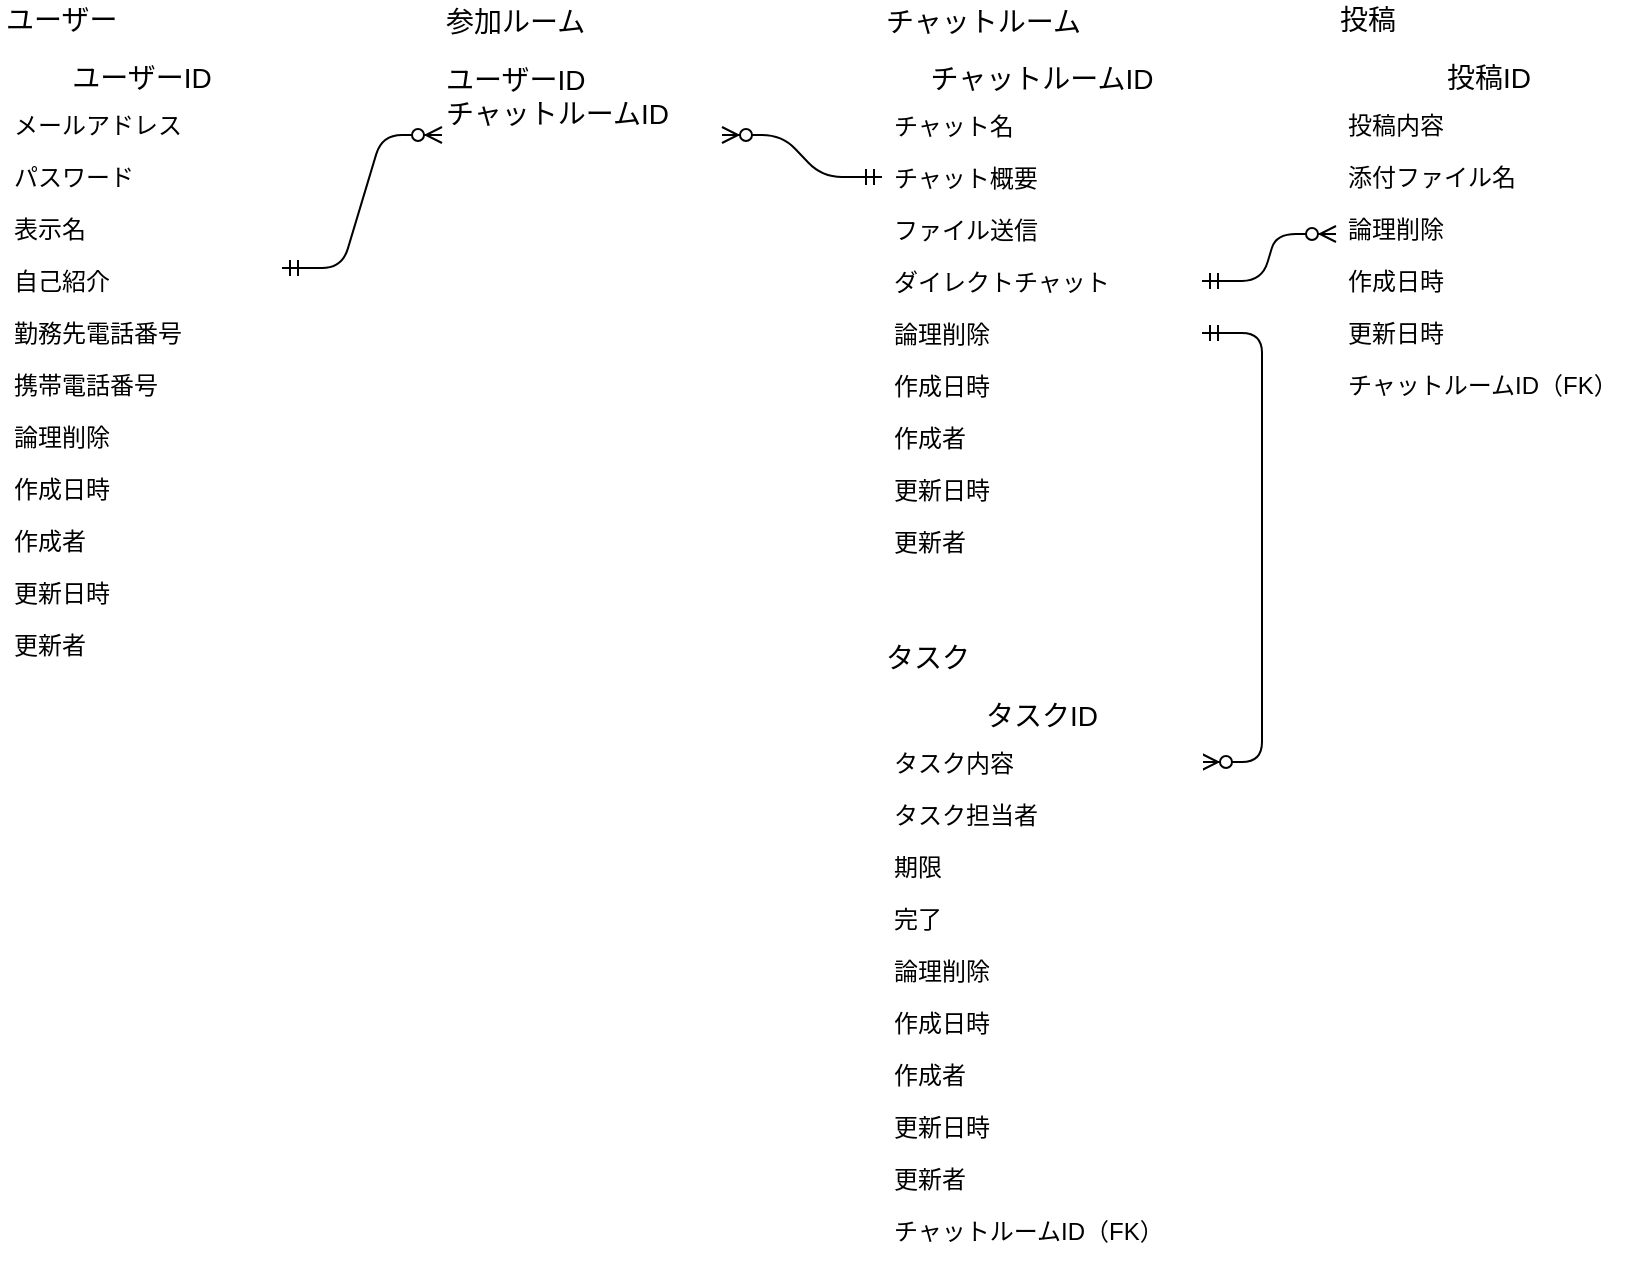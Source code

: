 <mxfile version="13.1.3">
    <diagram id="6hGFLwfOUW9BJ-s0fimq" name="Page-1">
        <mxGraphModel dx="1191" dy="675" grid="1" gridSize="10" guides="1" tooltips="1" connect="1" arrows="1" fold="1" page="1" pageScale="1" pageWidth="827" pageHeight="1169" math="0" shadow="0">
            <root>
                <mxCell id="0"/>
                <mxCell id="1" parent="0"/>
                <mxCell id="63" value="" style="group" parent="1" vertex="1" connectable="0">
                    <mxGeometry x="210" y="130" width="60" height="20" as="geometry"/>
                </mxCell>
                <mxCell id="130" value="ユーザーID" style="swimlane;fontStyle=0;childLayout=stackLayout;horizontal=1;startSize=22;horizontalStack=0;resizeParent=1;resizeParentMax=0;resizeLast=0;collapsible=1;marginBottom=0;align=center;fontSize=14;rounded=0;shadow=0;glass=0;strokeColor=#FFFFFF;strokeWidth=1;fillColor=none;gradientColor=none;" parent="1" vertex="1">
                    <mxGeometry y="40" width="140" height="308" as="geometry"/>
                </mxCell>
                <mxCell id="131" value="メールアドレス" style="text;strokeColor=none;fillColor=none;spacingLeft=4;spacingRight=4;overflow=hidden;rotatable=0;points=[[0,0.5],[1,0.5]];portConstraint=eastwest;fontSize=12;" parent="130" vertex="1">
                    <mxGeometry y="22" width="140" height="26" as="geometry"/>
                </mxCell>
                <mxCell id="132" value="パスワード" style="text;strokeColor=none;fillColor=none;spacingLeft=4;spacingRight=4;overflow=hidden;rotatable=0;points=[[0,0.5],[1,0.5]];portConstraint=eastwest;fontSize=12;" parent="130" vertex="1">
                    <mxGeometry y="48" width="140" height="26" as="geometry"/>
                </mxCell>
                <mxCell id="133" value="表示名" style="text;strokeColor=none;fillColor=none;spacingLeft=4;spacingRight=4;overflow=hidden;rotatable=0;points=[[0,0.5],[1,0.5]];portConstraint=eastwest;fontSize=12;" parent="130" vertex="1">
                    <mxGeometry y="74" width="140" height="26" as="geometry"/>
                </mxCell>
                <mxCell id="134" value="自己紹介" style="text;strokeColor=none;fillColor=none;spacingLeft=4;spacingRight=4;overflow=hidden;rotatable=0;points=[[0,0.5],[1,0.5]];portConstraint=eastwest;fontSize=12;" parent="130" vertex="1">
                    <mxGeometry y="100" width="140" height="26" as="geometry"/>
                </mxCell>
                <mxCell id="135" value="勤務先電話番号" style="text;strokeColor=none;fillColor=none;spacingLeft=4;spacingRight=4;overflow=hidden;rotatable=0;points=[[0,0.5],[1,0.5]];portConstraint=eastwest;fontSize=12;" parent="130" vertex="1">
                    <mxGeometry y="126" width="140" height="26" as="geometry"/>
                </mxCell>
                <mxCell id="212" value="携帯電話番号" style="text;strokeColor=none;fillColor=none;spacingLeft=4;spacingRight=4;overflow=hidden;rotatable=0;points=[[0,0.5],[1,0.5]];portConstraint=eastwest;fontSize=12;" parent="130" vertex="1">
                    <mxGeometry y="152" width="140" height="26" as="geometry"/>
                </mxCell>
                <mxCell id="136" value="論理削除" style="text;strokeColor=none;fillColor=none;spacingLeft=4;spacingRight=4;overflow=hidden;rotatable=0;points=[[0,0.5],[1,0.5]];portConstraint=eastwest;fontSize=12;" parent="130" vertex="1">
                    <mxGeometry y="178" width="140" height="26" as="geometry"/>
                </mxCell>
                <mxCell id="232" value="作成日時" style="text;strokeColor=none;fillColor=none;spacingLeft=4;spacingRight=4;overflow=hidden;rotatable=0;points=[[0,0.5],[1,0.5]];portConstraint=eastwest;fontSize=12;" vertex="1" parent="130">
                    <mxGeometry y="204" width="140" height="26" as="geometry"/>
                </mxCell>
                <mxCell id="233" value="作成者" style="text;strokeColor=none;fillColor=none;spacingLeft=4;spacingRight=4;overflow=hidden;rotatable=0;points=[[0,0.5],[1,0.5]];portConstraint=eastwest;fontSize=12;" vertex="1" parent="130">
                    <mxGeometry y="230" width="140" height="26" as="geometry"/>
                </mxCell>
                <mxCell id="234" value="更新日時" style="text;strokeColor=none;fillColor=none;spacingLeft=4;spacingRight=4;overflow=hidden;rotatable=0;points=[[0,0.5],[1,0.5]];portConstraint=eastwest;fontSize=12;" vertex="1" parent="130">
                    <mxGeometry y="256" width="140" height="26" as="geometry"/>
                </mxCell>
                <mxCell id="235" value="更新者" style="text;strokeColor=none;fillColor=none;spacingLeft=4;spacingRight=4;overflow=hidden;rotatable=0;points=[[0,0.5],[1,0.5]];portConstraint=eastwest;fontSize=12;" vertex="1" parent="130">
                    <mxGeometry y="282" width="140" height="26" as="geometry"/>
                </mxCell>
                <mxCell id="142" value="チャットルームID" style="swimlane;fontStyle=0;childLayout=stackLayout;horizontal=1;startSize=22;horizontalStack=0;resizeParent=1;resizeParentMax=0;resizeLast=0;collapsible=1;marginBottom=0;align=center;fontSize=14;rounded=0;shadow=0;glass=0;strokeColor=#FFFFFF;strokeWidth=1;fillColor=none;gradientColor=none;" parent="1" vertex="1">
                    <mxGeometry x="440" y="40.5" width="160" height="256" as="geometry"/>
                </mxCell>
                <mxCell id="143" value="チャット名" style="text;strokeColor=none;fillColor=none;spacingLeft=4;spacingRight=4;overflow=hidden;rotatable=0;points=[[0,0.5],[1,0.5]];portConstraint=eastwest;fontSize=12;" parent="142" vertex="1">
                    <mxGeometry y="22" width="160" height="26" as="geometry"/>
                </mxCell>
                <mxCell id="144" value="チャット概要" style="text;strokeColor=none;fillColor=none;spacingLeft=4;spacingRight=4;overflow=hidden;rotatable=0;points=[[0,0.5],[1,0.5]];portConstraint=eastwest;fontSize=12;" parent="142" vertex="1">
                    <mxGeometry y="48" width="160" height="26" as="geometry"/>
                </mxCell>
                <mxCell id="145" value="ファイル送信" style="text;strokeColor=none;fillColor=none;spacingLeft=4;spacingRight=4;overflow=hidden;rotatable=0;points=[[0,0.5],[1,0.5]];portConstraint=eastwest;fontSize=12;" parent="142" vertex="1">
                    <mxGeometry y="74" width="160" height="26" as="geometry"/>
                </mxCell>
                <mxCell id="146" value="ダイレクトチャット" style="text;strokeColor=none;fillColor=none;spacingLeft=4;spacingRight=4;overflow=hidden;rotatable=0;points=[[0,0.5],[1,0.5]];portConstraint=eastwest;fontSize=12;" parent="142" vertex="1">
                    <mxGeometry y="100" width="160" height="26" as="geometry"/>
                </mxCell>
                <mxCell id="147" value="論理削除" style="text;strokeColor=none;fillColor=none;spacingLeft=4;spacingRight=4;overflow=hidden;rotatable=0;points=[[0,0.5],[1,0.5]];portConstraint=eastwest;fontSize=12;" parent="142" vertex="1">
                    <mxGeometry y="126" width="160" height="26" as="geometry"/>
                </mxCell>
                <mxCell id="148" value="作成日時" style="text;strokeColor=none;fillColor=none;spacingLeft=4;spacingRight=4;overflow=hidden;rotatable=0;points=[[0,0.5],[1,0.5]];portConstraint=eastwest;fontSize=12;" parent="142" vertex="1">
                    <mxGeometry y="152" width="160" height="26" as="geometry"/>
                </mxCell>
                <mxCell id="188" value="作成者" style="text;strokeColor=none;fillColor=none;spacingLeft=4;spacingRight=4;overflow=hidden;rotatable=0;points=[[0,0.5],[1,0.5]];portConstraint=eastwest;fontSize=12;" parent="142" vertex="1">
                    <mxGeometry y="178" width="160" height="26" as="geometry"/>
                </mxCell>
                <mxCell id="237" value="更新日時" style="text;strokeColor=none;fillColor=none;spacingLeft=4;spacingRight=4;overflow=hidden;rotatable=0;points=[[0,0.5],[1,0.5]];portConstraint=eastwest;fontSize=12;" vertex="1" parent="142">
                    <mxGeometry y="204" width="160" height="26" as="geometry"/>
                </mxCell>
                <mxCell id="238" value="更新者" style="text;strokeColor=none;fillColor=none;spacingLeft=4;spacingRight=4;overflow=hidden;rotatable=0;points=[[0,0.5],[1,0.5]];portConstraint=eastwest;fontSize=12;" vertex="1" parent="142">
                    <mxGeometry y="230" width="160" height="26" as="geometry"/>
                </mxCell>
                <mxCell id="214" value="ユーザーID&#10;チャットルームID" style="swimlane;fontStyle=0;childLayout=stackLayout;horizontal=1;startSize=40;horizontalStack=0;resizeParent=1;resizeParentMax=0;resizeLast=0;collapsible=1;marginBottom=0;align=left;fontSize=14;rounded=0;shadow=0;glass=0;strokeColor=#FFFFFF;strokeWidth=1;fillColor=none;gradientColor=none;" parent="1" vertex="1">
                    <mxGeometry x="220" y="40.5" width="140" height="80" as="geometry"/>
                </mxCell>
                <mxCell id="138" value="ユーザー" style="text;html=1;strokeColor=none;fillColor=none;align=left;verticalAlign=middle;whiteSpace=wrap;rounded=0;shadow=0;glass=0;fontSize=14;" parent="1" vertex="1">
                    <mxGeometry y="13" width="140" height="20" as="geometry"/>
                </mxCell>
                <mxCell id="141" value="チャットルーム" style="text;html=1;strokeColor=none;fillColor=none;align=left;verticalAlign=middle;whiteSpace=wrap;rounded=0;shadow=0;glass=0;fontSize=14;" parent="1" vertex="1">
                    <mxGeometry x="440" y="13.5" width="140" height="20" as="geometry"/>
                </mxCell>
                <mxCell id="151" value="タスク" style="text;html=1;strokeColor=none;fillColor=none;align=left;verticalAlign=middle;whiteSpace=wrap;rounded=0;shadow=0;glass=0;fontSize=14;" parent="1" vertex="1">
                    <mxGeometry x="440" y="332" width="140" height="20" as="geometry"/>
                </mxCell>
                <mxCell id="179" value="投稿" style="text;html=1;strokeColor=none;fillColor=none;align=left;verticalAlign=middle;whiteSpace=wrap;rounded=0;shadow=0;glass=0;fontSize=14;" parent="1" vertex="1">
                    <mxGeometry x="667" y="13" width="140" height="20" as="geometry"/>
                </mxCell>
                <mxCell id="180" value="投稿ID" style="swimlane;fontStyle=0;childLayout=stackLayout;horizontal=1;startSize=22;horizontalStack=0;resizeParent=1;resizeParentMax=0;resizeLast=0;collapsible=1;marginBottom=0;align=center;fontSize=14;rounded=0;shadow=0;glass=0;strokeColor=#FFFFFF;strokeWidth=1;fillColor=none;gradientColor=none;" parent="1" vertex="1">
                    <mxGeometry x="667" y="40" width="153" height="178" as="geometry"/>
                </mxCell>
                <mxCell id="181" value="投稿内容" style="text;strokeColor=none;fillColor=none;spacingLeft=4;spacingRight=4;overflow=hidden;rotatable=0;points=[[0,0.5],[1,0.5]];portConstraint=eastwest;fontSize=12;" parent="180" vertex="1">
                    <mxGeometry y="22" width="153" height="26" as="geometry"/>
                </mxCell>
                <mxCell id="182" value="添付ファイル名" style="text;strokeColor=none;fillColor=none;spacingLeft=4;spacingRight=4;overflow=hidden;rotatable=0;points=[[0,0.5],[1,0.5]];portConstraint=eastwest;fontSize=12;" parent="180" vertex="1">
                    <mxGeometry y="48" width="153" height="26" as="geometry"/>
                </mxCell>
                <mxCell id="185" value="論理削除" style="text;strokeColor=none;fillColor=none;spacingLeft=4;spacingRight=4;overflow=hidden;rotatable=0;points=[[0,0.5],[1,0.5]];portConstraint=eastwest;fontSize=12;" parent="180" vertex="1">
                    <mxGeometry y="74" width="153" height="26" as="geometry"/>
                </mxCell>
                <mxCell id="186" value="作成日時" style="text;strokeColor=none;fillColor=none;spacingLeft=4;spacingRight=4;overflow=hidden;rotatable=0;points=[[0,0.5],[1,0.5]];portConstraint=eastwest;fontSize=12;" parent="180" vertex="1">
                    <mxGeometry y="100" width="153" height="26" as="geometry"/>
                </mxCell>
                <mxCell id="189" value="更新日時" style="text;strokeColor=none;fillColor=none;spacingLeft=4;spacingRight=4;overflow=hidden;rotatable=0;points=[[0,0.5],[1,0.5]];portConstraint=eastwest;fontSize=12;" parent="180" vertex="1">
                    <mxGeometry y="126" width="153" height="26" as="geometry"/>
                </mxCell>
                <mxCell id="227" value="チャットルームID（FK）" style="text;strokeColor=none;fillColor=none;spacingLeft=4;spacingRight=4;overflow=hidden;rotatable=0;points=[[0,0.5],[1,0.5]];portConstraint=eastwest;fontSize=12;" parent="180" vertex="1">
                    <mxGeometry y="152" width="153" height="26" as="geometry"/>
                </mxCell>
                <mxCell id="222" value="参加ルーム" style="text;html=1;strokeColor=none;fillColor=none;align=left;verticalAlign=middle;whiteSpace=wrap;rounded=0;shadow=0;glass=0;fontSize=14;" parent="1" vertex="1">
                    <mxGeometry x="220" y="13.5" width="140" height="20" as="geometry"/>
                </mxCell>
                <mxCell id="223" value="" style="edgeStyle=entityRelationEdgeStyle;fontSize=12;html=1;endArrow=ERzeroToMany;startArrow=ERmandOne;entryX=0;entryY=0.25;entryDx=0;entryDy=0;" parent="1" edge="1">
                    <mxGeometry width="100" height="100" relative="1" as="geometry">
                        <mxPoint x="140" y="147" as="sourcePoint"/>
                        <mxPoint x="220" y="80.5" as="targetPoint"/>
                    </mxGeometry>
                </mxCell>
                <mxCell id="225" value="" style="edgeStyle=entityRelationEdgeStyle;fontSize=12;html=1;endArrow=ERzeroToMany;startArrow=ERmandOne;" parent="1" source="144" target="214" edge="1">
                    <mxGeometry width="100" height="100" relative="1" as="geometry">
                        <mxPoint x="320" y="230" as="sourcePoint"/>
                        <mxPoint x="420" y="130" as="targetPoint"/>
                    </mxGeometry>
                </mxCell>
                <mxCell id="226" value="" style="edgeStyle=entityRelationEdgeStyle;fontSize=12;html=1;endArrow=ERzeroToMany;startArrow=ERmandOne;" parent="1" source="146" edge="1">
                    <mxGeometry width="100" height="100" relative="1" as="geometry">
                        <mxPoint x="567" y="230" as="sourcePoint"/>
                        <mxPoint x="667" y="130" as="targetPoint"/>
                    </mxGeometry>
                </mxCell>
                <mxCell id="229" value="" style="edgeStyle=entityRelationEdgeStyle;fontSize=12;html=1;endArrow=ERzeroToMany;startArrow=ERmandOne;exitX=1;exitY=0.5;exitDx=0;exitDy=0;" parent="1" source="147" target="153" edge="1">
                    <mxGeometry width="100" height="100" relative="1" as="geometry">
                        <mxPoint x="400" y="400" as="sourcePoint"/>
                        <mxPoint x="440" y="170" as="targetPoint"/>
                        <Array as="points">
                            <mxPoint x="540" y="270"/>
                        </Array>
                    </mxGeometry>
                </mxCell>
                <mxCell id="152" value="タスクID" style="swimlane;fontStyle=0;childLayout=stackLayout;horizontal=1;startSize=22;horizontalStack=0;resizeParent=1;resizeParentMax=0;resizeLast=0;collapsible=1;marginBottom=0;align=center;fontSize=14;rounded=0;shadow=0;glass=0;strokeColor=#FFFFFF;strokeWidth=1;fillColor=none;gradientColor=none;" parent="1" vertex="1">
                    <mxGeometry x="440" y="359" width="160" height="282" as="geometry"/>
                </mxCell>
                <mxCell id="153" value="タスク内容" style="text;strokeColor=none;fillColor=none;spacingLeft=4;spacingRight=4;overflow=hidden;rotatable=0;points=[[0,0.5],[1,0.5]];portConstraint=eastwest;fontSize=12;" parent="152" vertex="1">
                    <mxGeometry y="22" width="160" height="26" as="geometry"/>
                </mxCell>
                <mxCell id="154" value="タスク担当者" style="text;strokeColor=none;fillColor=none;spacingLeft=4;spacingRight=4;overflow=hidden;rotatable=0;points=[[0,0.5],[1,0.5]];portConstraint=eastwest;fontSize=12;" parent="152" vertex="1">
                    <mxGeometry y="48" width="160" height="26" as="geometry"/>
                </mxCell>
                <mxCell id="155" value="期限" style="text;strokeColor=none;fillColor=none;spacingLeft=4;spacingRight=4;overflow=hidden;rotatable=0;points=[[0,0.5],[1,0.5]];portConstraint=eastwest;fontSize=12;" parent="152" vertex="1">
                    <mxGeometry y="74" width="160" height="26" as="geometry"/>
                </mxCell>
                <mxCell id="156" value="完了" style="text;strokeColor=none;fillColor=none;spacingLeft=4;spacingRight=4;overflow=hidden;rotatable=0;points=[[0,0.5],[1,0.5]];portConstraint=eastwest;fontSize=12;" parent="152" vertex="1">
                    <mxGeometry y="100" width="160" height="26" as="geometry"/>
                </mxCell>
                <mxCell id="157" value="論理削除" style="text;strokeColor=none;fillColor=none;spacingLeft=4;spacingRight=4;overflow=hidden;rotatable=0;points=[[0,0.5],[1,0.5]];portConstraint=eastwest;fontSize=12;" parent="152" vertex="1">
                    <mxGeometry y="126" width="160" height="26" as="geometry"/>
                </mxCell>
                <mxCell id="239" value="作成日時" style="text;strokeColor=none;fillColor=none;spacingLeft=4;spacingRight=4;overflow=hidden;rotatable=0;points=[[0,0.5],[1,0.5]];portConstraint=eastwest;fontSize=12;" vertex="1" parent="152">
                    <mxGeometry y="152" width="160" height="26" as="geometry"/>
                </mxCell>
                <mxCell id="240" value="作成者" style="text;strokeColor=none;fillColor=none;spacingLeft=4;spacingRight=4;overflow=hidden;rotatable=0;points=[[0,0.5],[1,0.5]];portConstraint=eastwest;fontSize=12;" vertex="1" parent="152">
                    <mxGeometry y="178" width="160" height="26" as="geometry"/>
                </mxCell>
                <mxCell id="241" value="更新日時" style="text;strokeColor=none;fillColor=none;spacingLeft=4;spacingRight=4;overflow=hidden;rotatable=0;points=[[0,0.5],[1,0.5]];portConstraint=eastwest;fontSize=12;" vertex="1" parent="152">
                    <mxGeometry y="204" width="160" height="26" as="geometry"/>
                </mxCell>
                <mxCell id="242" value="更新者" style="text;strokeColor=none;fillColor=none;spacingLeft=4;spacingRight=4;overflow=hidden;rotatable=0;points=[[0,0.5],[1,0.5]];portConstraint=eastwest;fontSize=12;" vertex="1" parent="152">
                    <mxGeometry y="230" width="160" height="26" as="geometry"/>
                </mxCell>
                <mxCell id="230" value="チャットルームID（FK）" style="text;strokeColor=none;fillColor=none;spacingLeft=4;spacingRight=4;overflow=hidden;rotatable=0;points=[[0,0.5],[1,0.5]];portConstraint=eastwest;fontSize=12;" parent="152" vertex="1">
                    <mxGeometry y="256" width="160" height="26" as="geometry"/>
                </mxCell>
            </root>
        </mxGraphModel>
    </diagram>
</mxfile>